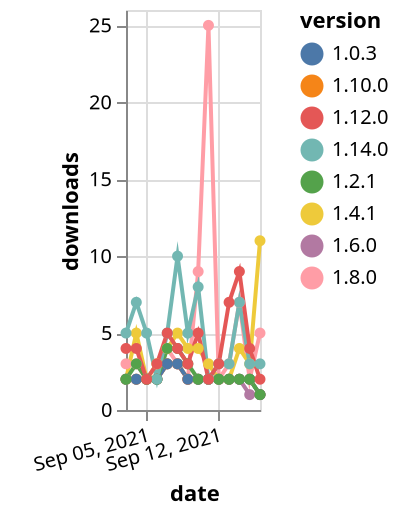 {"$schema": "https://vega.github.io/schema/vega-lite/v5.json", "description": "A simple bar chart with embedded data.", "data": {"values": [{"date": "2021-09-03", "total": 1742, "delta": 2, "version": "1.6.0"}, {"date": "2021-09-04", "total": 1744, "delta": 2, "version": "1.6.0"}, {"date": "2021-09-05", "total": 1746, "delta": 2, "version": "1.6.0"}, {"date": "2021-09-06", "total": 1748, "delta": 2, "version": "1.6.0"}, {"date": "2021-09-07", "total": 1751, "delta": 3, "version": "1.6.0"}, {"date": "2021-09-08", "total": 1754, "delta": 3, "version": "1.6.0"}, {"date": "2021-09-09", "total": 1756, "delta": 2, "version": "1.6.0"}, {"date": "2021-09-10", "total": 1758, "delta": 2, "version": "1.6.0"}, {"date": "2021-09-11", "total": 1760, "delta": 2, "version": "1.6.0"}, {"date": "2021-09-12", "total": 1762, "delta": 2, "version": "1.6.0"}, {"date": "2021-09-13", "total": 1764, "delta": 2, "version": "1.6.0"}, {"date": "2021-09-14", "total": 1766, "delta": 2, "version": "1.6.0"}, {"date": "2021-09-15", "total": 1767, "delta": 1, "version": "1.6.0"}, {"date": "2021-09-16", "total": 1768, "delta": 1, "version": "1.6.0"}, {"date": "2021-09-03", "total": 3604, "delta": 3, "version": "1.8.0"}, {"date": "2021-09-04", "total": 3607, "delta": 3, "version": "1.8.0"}, {"date": "2021-09-05", "total": 3609, "delta": 2, "version": "1.8.0"}, {"date": "2021-09-06", "total": 3611, "delta": 2, "version": "1.8.0"}, {"date": "2021-09-07", "total": 3615, "delta": 4, "version": "1.8.0"}, {"date": "2021-09-08", "total": 3618, "delta": 3, "version": "1.8.0"}, {"date": "2021-09-09", "total": 3620, "delta": 2, "version": "1.8.0"}, {"date": "2021-09-10", "total": 3629, "delta": 9, "version": "1.8.0"}, {"date": "2021-09-11", "total": 3654, "delta": 25, "version": "1.8.0"}, {"date": "2021-09-12", "total": 3656, "delta": 2, "version": "1.8.0"}, {"date": "2021-09-13", "total": 3659, "delta": 3, "version": "1.8.0"}, {"date": "2021-09-14", "total": 3666, "delta": 7, "version": "1.8.0"}, {"date": "2021-09-15", "total": 3668, "delta": 2, "version": "1.8.0"}, {"date": "2021-09-16", "total": 3673, "delta": 5, "version": "1.8.0"}, {"date": "2021-09-03", "total": 1211, "delta": 2, "version": "1.10.0"}, {"date": "2021-09-04", "total": 1213, "delta": 2, "version": "1.10.0"}, {"date": "2021-09-05", "total": 1215, "delta": 2, "version": "1.10.0"}, {"date": "2021-09-06", "total": 1217, "delta": 2, "version": "1.10.0"}, {"date": "2021-09-07", "total": 1220, "delta": 3, "version": "1.10.0"}, {"date": "2021-09-08", "total": 1223, "delta": 3, "version": "1.10.0"}, {"date": "2021-09-09", "total": 1225, "delta": 2, "version": "1.10.0"}, {"date": "2021-09-10", "total": 1227, "delta": 2, "version": "1.10.0"}, {"date": "2021-09-11", "total": 1229, "delta": 2, "version": "1.10.0"}, {"date": "2021-09-12", "total": 1231, "delta": 2, "version": "1.10.0"}, {"date": "2021-09-13", "total": 1233, "delta": 2, "version": "1.10.0"}, {"date": "2021-09-14", "total": 1235, "delta": 2, "version": "1.10.0"}, {"date": "2021-09-15", "total": 1237, "delta": 2, "version": "1.10.0"}, {"date": "2021-09-16", "total": 1238, "delta": 1, "version": "1.10.0"}, {"date": "2021-09-03", "total": 3724, "delta": 2, "version": "1.4.1"}, {"date": "2021-09-04", "total": 3729, "delta": 5, "version": "1.4.1"}, {"date": "2021-09-05", "total": 3731, "delta": 2, "version": "1.4.1"}, {"date": "2021-09-06", "total": 3734, "delta": 3, "version": "1.4.1"}, {"date": "2021-09-07", "total": 3738, "delta": 4, "version": "1.4.1"}, {"date": "2021-09-08", "total": 3743, "delta": 5, "version": "1.4.1"}, {"date": "2021-09-09", "total": 3747, "delta": 4, "version": "1.4.1"}, {"date": "2021-09-10", "total": 3751, "delta": 4, "version": "1.4.1"}, {"date": "2021-09-11", "total": 3754, "delta": 3, "version": "1.4.1"}, {"date": "2021-09-12", "total": 3756, "delta": 2, "version": "1.4.1"}, {"date": "2021-09-13", "total": 3758, "delta": 2, "version": "1.4.1"}, {"date": "2021-09-14", "total": 3762, "delta": 4, "version": "1.4.1"}, {"date": "2021-09-15", "total": 3765, "delta": 3, "version": "1.4.1"}, {"date": "2021-09-16", "total": 3776, "delta": 11, "version": "1.4.1"}, {"date": "2021-09-03", "total": 2523, "delta": 2, "version": "1.0.3"}, {"date": "2021-09-04", "total": 2525, "delta": 2, "version": "1.0.3"}, {"date": "2021-09-05", "total": 2527, "delta": 2, "version": "1.0.3"}, {"date": "2021-09-06", "total": 2529, "delta": 2, "version": "1.0.3"}, {"date": "2021-09-07", "total": 2532, "delta": 3, "version": "1.0.3"}, {"date": "2021-09-08", "total": 2535, "delta": 3, "version": "1.0.3"}, {"date": "2021-09-09", "total": 2537, "delta": 2, "version": "1.0.3"}, {"date": "2021-09-10", "total": 2539, "delta": 2, "version": "1.0.3"}, {"date": "2021-09-11", "total": 2541, "delta": 2, "version": "1.0.3"}, {"date": "2021-09-12", "total": 2543, "delta": 2, "version": "1.0.3"}, {"date": "2021-09-13", "total": 2545, "delta": 2, "version": "1.0.3"}, {"date": "2021-09-14", "total": 2547, "delta": 2, "version": "1.0.3"}, {"date": "2021-09-15", "total": 2549, "delta": 2, "version": "1.0.3"}, {"date": "2021-09-16", "total": 2550, "delta": 1, "version": "1.0.3"}, {"date": "2021-09-03", "total": 2894, "delta": 2, "version": "1.2.1"}, {"date": "2021-09-04", "total": 2897, "delta": 3, "version": "1.2.1"}, {"date": "2021-09-05", "total": 2899, "delta": 2, "version": "1.2.1"}, {"date": "2021-09-06", "total": 2901, "delta": 2, "version": "1.2.1"}, {"date": "2021-09-07", "total": 2905, "delta": 4, "version": "1.2.1"}, {"date": "2021-09-08", "total": 2909, "delta": 4, "version": "1.2.1"}, {"date": "2021-09-09", "total": 2912, "delta": 3, "version": "1.2.1"}, {"date": "2021-09-10", "total": 2914, "delta": 2, "version": "1.2.1"}, {"date": "2021-09-11", "total": 2916, "delta": 2, "version": "1.2.1"}, {"date": "2021-09-12", "total": 2918, "delta": 2, "version": "1.2.1"}, {"date": "2021-09-13", "total": 2920, "delta": 2, "version": "1.2.1"}, {"date": "2021-09-14", "total": 2922, "delta": 2, "version": "1.2.1"}, {"date": "2021-09-15", "total": 2924, "delta": 2, "version": "1.2.1"}, {"date": "2021-09-16", "total": 2925, "delta": 1, "version": "1.2.1"}, {"date": "2021-09-03", "total": 401, "delta": 5, "version": "1.14.0"}, {"date": "2021-09-04", "total": 408, "delta": 7, "version": "1.14.0"}, {"date": "2021-09-05", "total": 413, "delta": 5, "version": "1.14.0"}, {"date": "2021-09-06", "total": 415, "delta": 2, "version": "1.14.0"}, {"date": "2021-09-07", "total": 420, "delta": 5, "version": "1.14.0"}, {"date": "2021-09-08", "total": 430, "delta": 10, "version": "1.14.0"}, {"date": "2021-09-09", "total": 435, "delta": 5, "version": "1.14.0"}, {"date": "2021-09-10", "total": 443, "delta": 8, "version": "1.14.0"}, {"date": "2021-09-11", "total": 445, "delta": 2, "version": "1.14.0"}, {"date": "2021-09-12", "total": 448, "delta": 3, "version": "1.14.0"}, {"date": "2021-09-13", "total": 451, "delta": 3, "version": "1.14.0"}, {"date": "2021-09-14", "total": 458, "delta": 7, "version": "1.14.0"}, {"date": "2021-09-15", "total": 461, "delta": 3, "version": "1.14.0"}, {"date": "2021-09-16", "total": 464, "delta": 3, "version": "1.14.0"}, {"date": "2021-09-03", "total": 1322, "delta": 4, "version": "1.12.0"}, {"date": "2021-09-04", "total": 1326, "delta": 4, "version": "1.12.0"}, {"date": "2021-09-05", "total": 1328, "delta": 2, "version": "1.12.0"}, {"date": "2021-09-06", "total": 1331, "delta": 3, "version": "1.12.0"}, {"date": "2021-09-07", "total": 1336, "delta": 5, "version": "1.12.0"}, {"date": "2021-09-08", "total": 1340, "delta": 4, "version": "1.12.0"}, {"date": "2021-09-09", "total": 1343, "delta": 3, "version": "1.12.0"}, {"date": "2021-09-10", "total": 1348, "delta": 5, "version": "1.12.0"}, {"date": "2021-09-11", "total": 1350, "delta": 2, "version": "1.12.0"}, {"date": "2021-09-12", "total": 1353, "delta": 3, "version": "1.12.0"}, {"date": "2021-09-13", "total": 1360, "delta": 7, "version": "1.12.0"}, {"date": "2021-09-14", "total": 1369, "delta": 9, "version": "1.12.0"}, {"date": "2021-09-15", "total": 1373, "delta": 4, "version": "1.12.0"}, {"date": "2021-09-16", "total": 1375, "delta": 2, "version": "1.12.0"}]}, "width": "container", "mark": {"type": "line", "point": {"filled": true}}, "encoding": {"x": {"field": "date", "type": "temporal", "timeUnit": "yearmonthdate", "title": "date", "axis": {"labelAngle": -15}}, "y": {"field": "delta", "type": "quantitative", "title": "downloads"}, "color": {"field": "version", "type": "nominal"}, "tooltip": {"field": "delta"}}}
